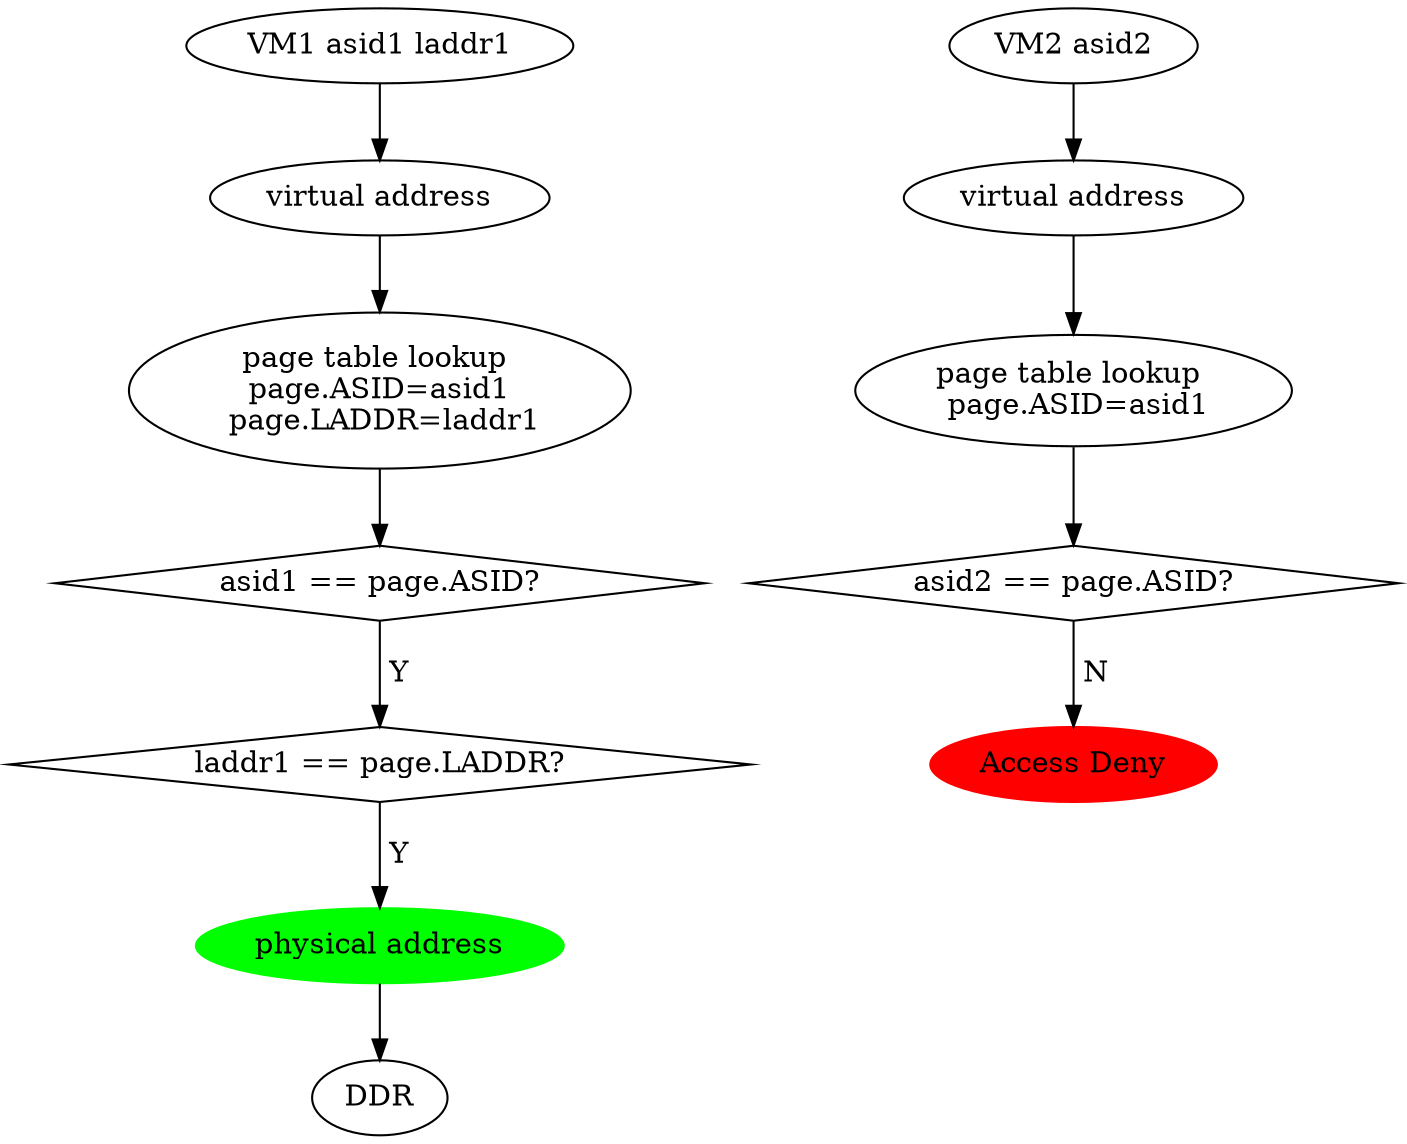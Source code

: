 digraph hello{
	vm1[label = "VM1 asid1 laddr1"];
	vaddr[label = "virtual address"];	
	pt[label = "page table lookup \n page.ASID=asid1 \n page.LADDR=laddr1"];
	asid_check[label = "asid1 == page.ASID?"; shape = diamond];
	laddr_check[label = "laddr1 == page.LADDR?"; shape = diamond];
	paddr[label = "physical address"; style = filled; color = green];
	ddr[label = "DDR"];

	vm1 -> vaddr -> pt -> asid_check;
	asid_check -> laddr_check[label = " Y"];
	laddr_check -> paddr[label = " Y"];
	paddr -> ddr;

	vm3[label = "VM3 asid3"; width = 2; style = invis];
	vm2[label = "VM2 asid2"];
	vaddr2[label = "virtual address"];	
	pt2[label = "page table lookup \n page.ASID=asid1"];
	asid_check2[label = "asid2 == page.ASID?"; shape = diamond];
	deny2[label = "Access Deny"; style = filled; color = red];

	vm2 -> vaddr2 -> pt2 -> asid_check2;
	asid_check2 -> deny2[label = " N"];

}